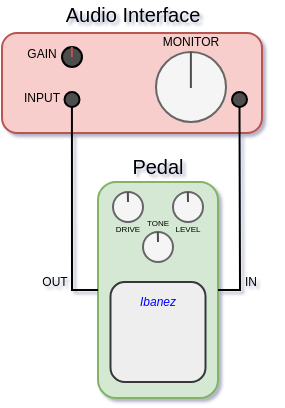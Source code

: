 <mxfile version="12.9.13" type="device"><diagram id="ug4fgkAUDypoVshj4mPr" name="Page-1"><mxGraphModel dx="520" dy="389" grid="1" gridSize="5" guides="1" tooltips="1" connect="1" arrows="1" fold="1" page="1" pageScale="1" pageWidth="850" pageHeight="1100" math="0" shadow="1"><root><mxCell id="0"/><mxCell id="1" parent="0"/><mxCell id="Vii0C3ImlKh924rXLrC2-20" value="" style="rounded=1;whiteSpace=wrap;html=1;fillColor=#d5e8d4;fontSize=6;strokeColor=#82b366;shadow=0;" parent="1" vertex="1"><mxGeometry x="443" y="275" width="60" height="108" as="geometry"/></mxCell><mxCell id="Vii0C3ImlKh924rXLrC2-1" value="" style="rounded=1;whiteSpace=wrap;html=1;fillColor=#f8cecc;strokeColor=#b85450;shadow=0;" parent="1" vertex="1"><mxGeometry x="395" y="200.5" width="130" height="50" as="geometry"/></mxCell><mxCell id="Vii0C3ImlKh924rXLrC2-2" value="" style="ellipse;whiteSpace=wrap;html=1;aspect=fixed;fillColor=#f5f5f5;strokeColor=#666666;fontColor=#333333;" parent="1" vertex="1"><mxGeometry x="472" y="210" width="35" height="35" as="geometry"/></mxCell><mxCell id="Vii0C3ImlKh924rXLrC2-4" value="" style="endArrow=none;html=1;strokeColor=#4D4D4D;" parent="1" edge="1"><mxGeometry width="50" height="50" relative="1" as="geometry"><mxPoint x="489.44" y="228" as="sourcePoint"/><mxPoint x="489.44" y="210" as="targetPoint"/></mxGeometry></mxCell><mxCell id="Vii0C3ImlKh924rXLrC2-5" value="" style="ellipse;whiteSpace=wrap;html=1;aspect=fixed;fillColor=#4D4D4D;" parent="1" vertex="1"><mxGeometry x="425" y="207.5" width="10" height="10" as="geometry"/></mxCell><mxCell id="Vii0C3ImlKh924rXLrC2-7" value="" style="endArrow=none;html=1;strokeColor=#b85450;fillColor=#f8cecc;" parent="1" edge="1"><mxGeometry width="50" height="50" relative="1" as="geometry"><mxPoint x="429.93" y="212.5" as="sourcePoint"/><mxPoint x="429.93" y="207.5" as="targetPoint"/></mxGeometry></mxCell><mxCell id="Vii0C3ImlKh924rXLrC2-8" value="MONITOR" style="text;html=1;strokeColor=none;fillColor=none;align=center;verticalAlign=middle;whiteSpace=wrap;rounded=0;fontSize=6;" parent="1" vertex="1"><mxGeometry x="476" y="200" width="27" height="10" as="geometry"/></mxCell><mxCell id="Vii0C3ImlKh924rXLrC2-14" value="" style="ellipse;whiteSpace=wrap;html=1;aspect=fixed;fillColor=#4D4D4D;" parent="1" vertex="1"><mxGeometry x="426.25" y="230" width="7.5" height="7.5" as="geometry"/></mxCell><mxCell id="Vii0C3ImlKh924rXLrC2-15" value="INPUT" style="text;html=1;strokeColor=none;fillColor=none;align=center;verticalAlign=middle;whiteSpace=wrap;rounded=0;fontSize=6;" parent="1" vertex="1"><mxGeometry x="405" y="227.5" width="20" height="10" as="geometry"/></mxCell><mxCell id="Vii0C3ImlKh924rXLrC2-17" value="GAIN" style="text;html=1;strokeColor=none;fillColor=none;align=center;verticalAlign=middle;whiteSpace=wrap;rounded=0;fontSize=6;" parent="1" vertex="1"><mxGeometry x="405" y="206" width="20" height="10" as="geometry"/></mxCell><mxCell id="Vii0C3ImlKh924rXLrC2-18" value="" style="ellipse;whiteSpace=wrap;html=1;aspect=fixed;fillColor=#4D4D4D;" parent="1" vertex="1"><mxGeometry x="510" y="230" width="7.5" height="7.5" as="geometry"/></mxCell><mxCell id="Vii0C3ImlKh924rXLrC2-28" value="" style="ellipse;whiteSpace=wrap;html=1;aspect=fixed;fillColor=#f5f5f5;fontSize=6;strokeColor=#666666;fontColor=#333333;" parent="1" vertex="1"><mxGeometry x="450.5" y="280" width="15" height="15" as="geometry"/></mxCell><mxCell id="Vii0C3ImlKh924rXLrC2-29" value="" style="endArrow=none;html=1;strokeColor=#4D4D4D;" parent="1" edge="1"><mxGeometry width="50" height="50" relative="1" as="geometry"><mxPoint x="458" y="285" as="sourcePoint"/><mxPoint x="457.92" y="280" as="targetPoint"/><Array as="points"/></mxGeometry></mxCell><mxCell id="Vii0C3ImlKh924rXLrC2-30" value="" style="ellipse;whiteSpace=wrap;html=1;aspect=fixed;fillColor=#f5f5f5;fontSize=6;strokeColor=#666666;fontColor=#333333;" parent="1" vertex="1"><mxGeometry x="480.5" y="280" width="15" height="15" as="geometry"/></mxCell><mxCell id="Vii0C3ImlKh924rXLrC2-31" value="" style="endArrow=none;html=1;strokeColor=#4D4D4D;" parent="1" edge="1"><mxGeometry width="50" height="50" relative="1" as="geometry"><mxPoint x="488" y="285" as="sourcePoint"/><mxPoint x="487.92" y="280" as="targetPoint"/><Array as="points"/></mxGeometry></mxCell><mxCell id="Vii0C3ImlKh924rXLrC2-32" value="" style="ellipse;whiteSpace=wrap;html=1;aspect=fixed;fillColor=#f5f5f5;fontSize=6;strokeColor=#666666;fontColor=#333333;" parent="1" vertex="1"><mxGeometry x="465.5" y="300" width="15" height="15" as="geometry"/></mxCell><mxCell id="Vii0C3ImlKh924rXLrC2-33" value="" style="endArrow=none;html=1;strokeColor=#4D4D4D;" parent="1" edge="1"><mxGeometry width="50" height="50" relative="1" as="geometry"><mxPoint x="473" y="305" as="sourcePoint"/><mxPoint x="472.92" y="300" as="targetPoint"/><Array as="points"/></mxGeometry></mxCell><mxCell id="Vii0C3ImlKh924rXLrC2-34" value="&lt;font&gt;&lt;font style=&quot;font-size: 4px&quot;&gt;TONE&lt;/font&gt;&lt;br&gt;&lt;/font&gt;" style="text;html=1;strokeColor=none;fillColor=none;align=center;verticalAlign=middle;whiteSpace=wrap;rounded=0;fontSize=6;" parent="1" vertex="1"><mxGeometry x="463" y="293" width="20" height="4" as="geometry"/></mxCell><mxCell id="Vii0C3ImlKh924rXLrC2-36" value="&lt;font&gt;&lt;font style=&quot;font-size: 4px&quot;&gt;LEVEL&lt;/font&gt;&lt;br&gt;&lt;/font&gt;" style="text;html=1;strokeColor=none;fillColor=none;align=center;verticalAlign=middle;whiteSpace=wrap;rounded=0;fontSize=6;" parent="1" vertex="1"><mxGeometry x="478" y="296" width="20" height="4" as="geometry"/></mxCell><mxCell id="Vii0C3ImlKh924rXLrC2-37" value="&lt;font&gt;&lt;font style=&quot;font-size: 4px&quot;&gt;DRIVE&lt;/font&gt;&lt;br&gt;&lt;/font&gt;" style="text;html=1;strokeColor=none;fillColor=none;align=center;verticalAlign=middle;whiteSpace=wrap;rounded=0;fontSize=6;" parent="1" vertex="1"><mxGeometry x="448" y="296" width="20" height="4" as="geometry"/></mxCell><mxCell id="Vii0C3ImlKh924rXLrC2-38" value="" style="rounded=1;whiteSpace=wrap;html=1;fillColor=#eeeeee;fontSize=6;strokeColor=#36393d;" parent="1" vertex="1"><mxGeometry x="449.25" y="325" width="47.5" height="50" as="geometry"/></mxCell><mxCell id="Vii0C3ImlKh924rXLrC2-39" value="&lt;i&gt;&lt;font color=&quot;#0000ff&quot;&gt;Ibanez&lt;/font&gt;&lt;/i&gt;" style="text;html=1;strokeColor=none;fillColor=none;align=center;verticalAlign=middle;whiteSpace=wrap;rounded=0;fontSize=6;" parent="1" vertex="1"><mxGeometry x="453" y="325" width="40" height="20" as="geometry"/></mxCell><mxCell id="Vii0C3ImlKh924rXLrC2-56" value="" style="endArrow=none;html=1;strokeColor=#000000;fontSize=6;exitX=0;exitY=0.5;exitDx=0;exitDy=0;rounded=0;spacing=2;" parent="1" source="Vii0C3ImlKh924rXLrC2-20" edge="1"><mxGeometry width="50" height="50" relative="1" as="geometry"><mxPoint x="443" y="319" as="sourcePoint"/><mxPoint x="429.959" y="237.5" as="targetPoint"/><Array as="points"><mxPoint x="430" y="329"/></Array></mxGeometry></mxCell><mxCell id="Vii0C3ImlKh924rXLrC2-57" value="" style="endArrow=none;html=1;strokeColor=#000000;fontSize=6;exitX=1;exitY=0.5;exitDx=0;exitDy=0;rounded=0;" parent="1" source="Vii0C3ImlKh924rXLrC2-20" target="Vii0C3ImlKh924rXLrC2-18" edge="1"><mxGeometry width="50" height="50" relative="1" as="geometry"><mxPoint x="448" y="324" as="sourcePoint"/><mxPoint x="433.75" y="242.5" as="targetPoint"/><Array as="points"><mxPoint x="514" y="329"/></Array></mxGeometry></mxCell><mxCell id="Vii0C3ImlKh924rXLrC2-59" value="OUT" style="text;html=1;strokeColor=none;fillColor=none;align=center;verticalAlign=middle;whiteSpace=wrap;rounded=0;fontSize=6;" parent="1" vertex="1"><mxGeometry x="408.75" y="320" width="25" height="10" as="geometry"/></mxCell><mxCell id="Vii0C3ImlKh924rXLrC2-61" value="IN" style="text;html=1;strokeColor=none;fillColor=none;align=center;verticalAlign=middle;whiteSpace=wrap;rounded=0;fontSize=6;" parent="1" vertex="1"><mxGeometry x="507" y="320" width="25" height="10" as="geometry"/></mxCell><mxCell id="Vii0C3ImlKh924rXLrC2-63" value="Pedal" style="text;html=1;strokeColor=none;fillColor=none;align=center;verticalAlign=middle;whiteSpace=wrap;rounded=0;fontSize=10;shadow=0;" parent="1" vertex="1"><mxGeometry x="453" y="259" width="40" height="15" as="geometry"/></mxCell><mxCell id="Vii0C3ImlKh924rXLrC2-64" value="Audio Interface" style="text;html=1;strokeColor=none;fillColor=none;align=center;verticalAlign=middle;whiteSpace=wrap;rounded=0;fontSize=10;shadow=0;comic=0;backgroundOutline=0;" parent="1" vertex="1"><mxGeometry x="416.5" y="184" width="87" height="14.5" as="geometry"/></mxCell></root></mxGraphModel></diagram></mxfile>
